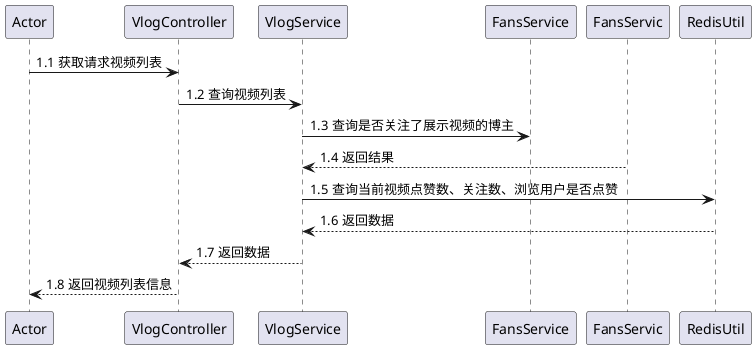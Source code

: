 @startuml sequence-diagram
'https: //plantuml.com/sequence-diagram

Actor -> VlogController: 1.1 获取请求视频列表
VlogController -> VlogService: 1.2 查询视频列表
VlogService -> FansService: 1.3 查询是否关注了展示视频的博主
FansServic --> VlogService: 1.4 返回结果
VlogService -> RedisUtil: 1.5 查询当前视频点赞数、关注数、浏览用户是否点赞
VlogService <-- RedisUtil: 1.6 返回数据
VlogService --> VlogController: 1.7 返回数据
VlogController --> Actor: 1.8 返回视频列表信息
@enduml